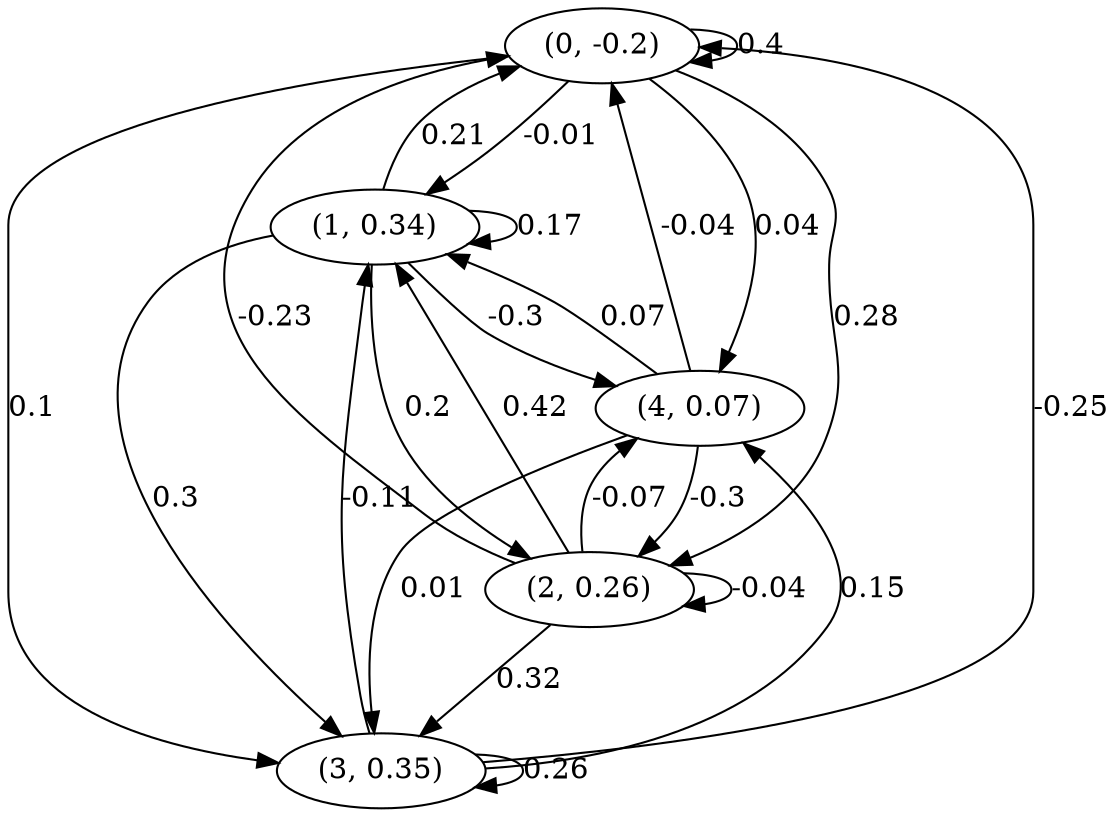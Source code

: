 digraph {
    0 [ label = "(0, -0.2)" ]
    1 [ label = "(1, 0.34)" ]
    2 [ label = "(2, 0.26)" ]
    3 [ label = "(3, 0.35)" ]
    4 [ label = "(4, 0.07)" ]
    0 -> 0 [ label = "0.4" ]
    1 -> 1 [ label = "0.17" ]
    2 -> 2 [ label = "-0.04" ]
    3 -> 3 [ label = "0.26" ]
    1 -> 0 [ label = "0.21" ]
    2 -> 0 [ label = "-0.23" ]
    3 -> 0 [ label = "-0.25" ]
    4 -> 0 [ label = "-0.04" ]
    0 -> 1 [ label = "-0.01" ]
    2 -> 1 [ label = "0.42" ]
    3 -> 1 [ label = "-0.11" ]
    4 -> 1 [ label = "0.07" ]
    0 -> 2 [ label = "0.28" ]
    1 -> 2 [ label = "0.2" ]
    4 -> 2 [ label = "-0.3" ]
    0 -> 3 [ label = "0.1" ]
    1 -> 3 [ label = "0.3" ]
    2 -> 3 [ label = "0.32" ]
    4 -> 3 [ label = "0.01" ]
    0 -> 4 [ label = "0.04" ]
    1 -> 4 [ label = "-0.3" ]
    2 -> 4 [ label = "-0.07" ]
    3 -> 4 [ label = "0.15" ]
}

